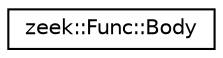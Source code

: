 digraph "Graphical Class Hierarchy"
{
 // LATEX_PDF_SIZE
  edge [fontname="Helvetica",fontsize="10",labelfontname="Helvetica",labelfontsize="10"];
  node [fontname="Helvetica",fontsize="10",shape=record];
  rankdir="LR";
  Node0 [label="zeek::Func::Body",height=0.2,width=0.4,color="black", fillcolor="white", style="filled",URL="$d0/d5f/structzeek_1_1Func_1_1Body.html",tooltip=" "];
}
